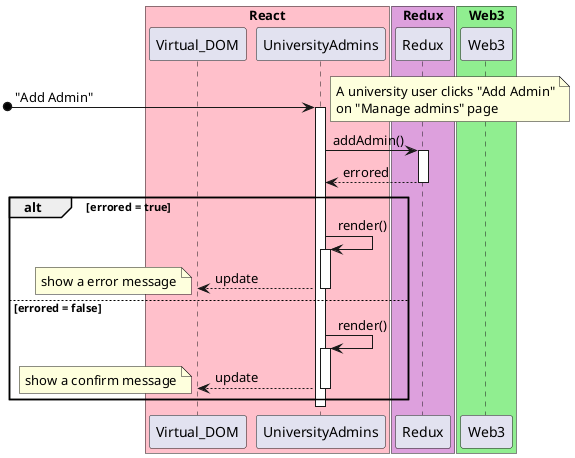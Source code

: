 @startuml

box "React" #Pink
participant Virtual_DOM
participant UniversityAdmins
end box

box "Redux" #Plum
participant Redux
end box

box "Web3" #LightGreen
participant Web3
end box

[o-> UniversityAdmins: "Add Admin"
note left: A university user clicks "Add Admin"\non "Manage admins" page
activate UniversityAdmins

UniversityAdmins -> Redux: addAdmin()
activate Redux

Redux --> UniversityAdmins: errored
deactivate Redux

alt errored = true
    UniversityAdmins -> UniversityAdmins: render()
    activate UniversityAdmins

    UniversityAdmins --> Virtual_DOM: update
    note left: show a error message
    deactivate UniversityAdmins

else errored = false
    UniversityAdmins -> UniversityAdmins: render()
    activate UniversityAdmins

    UniversityAdmins --> Virtual_DOM: update
    note left: show a confirm message
    deactivate UniversityAdmins
end

deactivate UniversityAdmins

@enduml